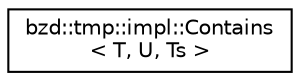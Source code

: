 digraph "Graphical Class Hierarchy"
{
  edge [fontname="Helvetica",fontsize="10",labelfontname="Helvetica",labelfontsize="10"];
  node [fontname="Helvetica",fontsize="10",shape=record];
  rankdir="LR";
  Node0 [label="bzd::tmp::impl::Contains\l\< T, U, Ts \>",height=0.2,width=0.4,color="black", fillcolor="white", style="filled",URL="$structbzd_1_1tmp_1_1impl_1_1Contains.html"];
}
